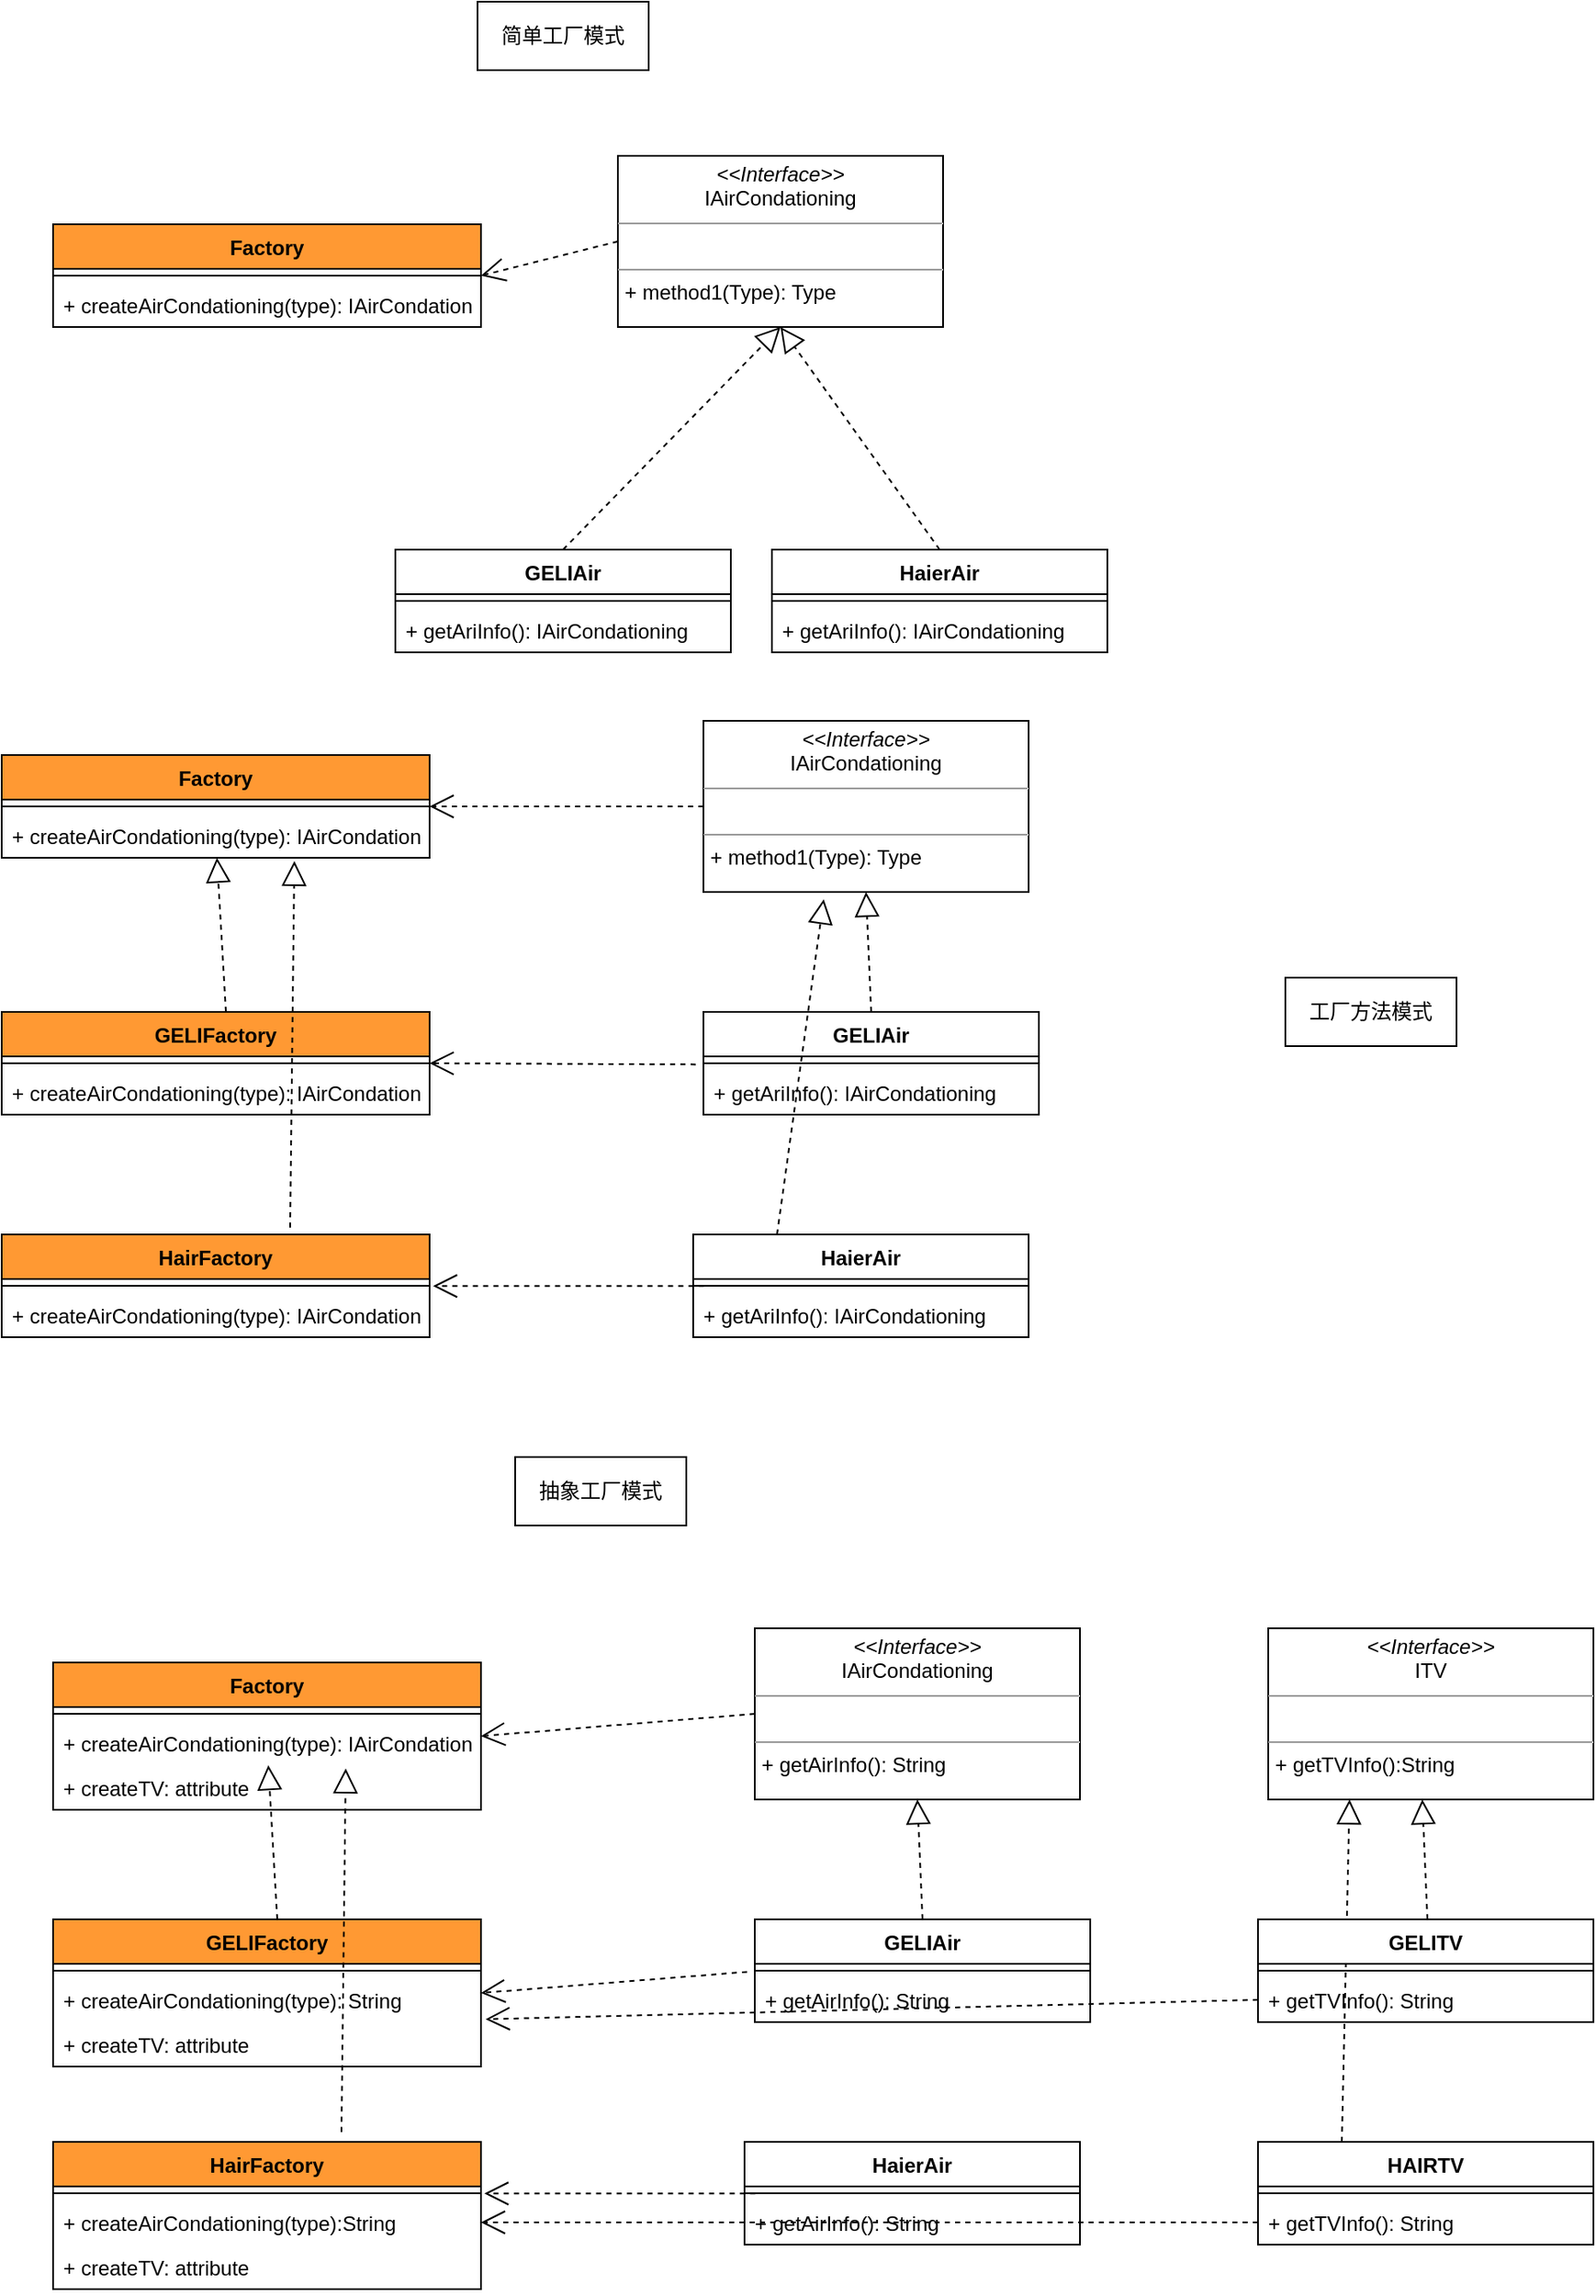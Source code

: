 <mxfile version="13.9.9" type="github"><diagram id="MO3rcc6XycislzBdRJ_V" name="Page-1"><mxGraphModel dx="1105" dy="1723" grid="1" gridSize="10" guides="1" tooltips="1" connect="1" arrows="1" fold="1" page="1" pageScale="1" pageWidth="827" pageHeight="1169" math="0" shadow="0"><root><mxCell id="0"/><mxCell id="1" parent="0"/><mxCell id="22hqpH5NfBIoO85Rkp86-1" value="Factory" style="swimlane;fontStyle=1;align=center;verticalAlign=top;childLayout=stackLayout;horizontal=1;startSize=26;horizontalStack=0;resizeParent=1;resizeParentMax=0;resizeLast=0;collapsible=1;marginBottom=0;fillColor=#FF9933;" vertex="1" parent="1"><mxGeometry x="40" y="80" width="250" height="60" as="geometry"/></mxCell><mxCell id="22hqpH5NfBIoO85Rkp86-3" value="" style="line;strokeWidth=1;fillColor=none;align=left;verticalAlign=middle;spacingTop=-1;spacingLeft=3;spacingRight=3;rotatable=0;labelPosition=right;points=[];portConstraint=eastwest;" vertex="1" parent="22hqpH5NfBIoO85Rkp86-1"><mxGeometry y="26" width="250" height="8" as="geometry"/></mxCell><mxCell id="22hqpH5NfBIoO85Rkp86-4" value="+ createAirCondationing(type): IAirCondationing&#10;&#10;&#10;" style="text;strokeColor=none;fillColor=none;align=left;verticalAlign=top;spacingLeft=4;spacingRight=4;overflow=hidden;rotatable=0;points=[[0,0.5],[1,0.5]];portConstraint=eastwest;" vertex="1" parent="22hqpH5NfBIoO85Rkp86-1"><mxGeometry y="34" width="250" height="26" as="geometry"/></mxCell><mxCell id="22hqpH5NfBIoO85Rkp86-9" value="GELIAir" style="swimlane;fontStyle=1;align=center;verticalAlign=top;childLayout=stackLayout;horizontal=1;startSize=26;horizontalStack=0;resizeParent=1;resizeParentMax=0;resizeLast=0;collapsible=1;marginBottom=0;" vertex="1" parent="1"><mxGeometry x="240" y="270" width="196" height="60" as="geometry"/></mxCell><mxCell id="22hqpH5NfBIoO85Rkp86-11" value="" style="line;strokeWidth=1;fillColor=none;align=left;verticalAlign=middle;spacingTop=-1;spacingLeft=3;spacingRight=3;rotatable=0;labelPosition=right;points=[];portConstraint=eastwest;" vertex="1" parent="22hqpH5NfBIoO85Rkp86-9"><mxGeometry y="26" width="196" height="8" as="geometry"/></mxCell><mxCell id="22hqpH5NfBIoO85Rkp86-12" value="+ getAriInfo(): IAirCondationing" style="text;strokeColor=none;fillColor=none;align=left;verticalAlign=top;spacingLeft=4;spacingRight=4;overflow=hidden;rotatable=0;points=[[0,0.5],[1,0.5]];portConstraint=eastwest;" vertex="1" parent="22hqpH5NfBIoO85Rkp86-9"><mxGeometry y="34" width="196" height="26" as="geometry"/></mxCell><mxCell id="22hqpH5NfBIoO85Rkp86-13" value="&lt;p style=&quot;margin: 0px ; margin-top: 4px ; text-align: center&quot;&gt;&lt;i&gt;&amp;lt;&amp;lt;Interface&amp;gt;&amp;gt;&lt;/i&gt;&lt;br&gt;&lt;span style=&quot;text-align: left&quot;&gt;IAirCondationing&lt;/span&gt;&lt;br&gt;&lt;/p&gt;&lt;hr size=&quot;1&quot;&gt;&lt;p style=&quot;margin: 0px ; margin-left: 4px&quot;&gt;&lt;br&gt;&lt;/p&gt;&lt;hr size=&quot;1&quot;&gt;&lt;p style=&quot;margin: 0px ; margin-left: 4px&quot;&gt;+ method1(Type): Type&lt;br&gt;&lt;/p&gt;" style="verticalAlign=top;align=left;overflow=fill;fontSize=12;fontFamily=Helvetica;html=1;" vertex="1" parent="1"><mxGeometry x="370" y="40" width="190" height="100" as="geometry"/></mxCell><mxCell id="22hqpH5NfBIoO85Rkp86-15" value="" style="endArrow=block;dashed=1;endFill=0;endSize=12;html=1;shadow=0;exitX=0.5;exitY=0;exitDx=0;exitDy=0;entryX=0.5;entryY=1;entryDx=0;entryDy=0;" edge="1" parent="1" source="22hqpH5NfBIoO85Rkp86-9" target="22hqpH5NfBIoO85Rkp86-13"><mxGeometry width="160" relative="1" as="geometry"><mxPoint x="210" y="100" as="sourcePoint"/><mxPoint x="370" y="100" as="targetPoint"/><Array as="points"/></mxGeometry></mxCell><mxCell id="22hqpH5NfBIoO85Rkp86-16" value="HaierAir" style="swimlane;fontStyle=1;align=center;verticalAlign=top;childLayout=stackLayout;horizontal=1;startSize=26;horizontalStack=0;resizeParent=1;resizeParentMax=0;resizeLast=0;collapsible=1;marginBottom=0;" vertex="1" parent="1"><mxGeometry x="460" y="270" width="196" height="60" as="geometry"/></mxCell><mxCell id="22hqpH5NfBIoO85Rkp86-17" value="" style="line;strokeWidth=1;fillColor=none;align=left;verticalAlign=middle;spacingTop=-1;spacingLeft=3;spacingRight=3;rotatable=0;labelPosition=right;points=[];portConstraint=eastwest;" vertex="1" parent="22hqpH5NfBIoO85Rkp86-16"><mxGeometry y="26" width="196" height="8" as="geometry"/></mxCell><mxCell id="22hqpH5NfBIoO85Rkp86-18" value="+ getAriInfo(): IAirCondationing" style="text;strokeColor=none;fillColor=none;align=left;verticalAlign=top;spacingLeft=4;spacingRight=4;overflow=hidden;rotatable=0;points=[[0,0.5],[1,0.5]];portConstraint=eastwest;" vertex="1" parent="22hqpH5NfBIoO85Rkp86-16"><mxGeometry y="34" width="196" height="26" as="geometry"/></mxCell><mxCell id="22hqpH5NfBIoO85Rkp86-19" value="" style="endArrow=block;dashed=1;endFill=0;endSize=12;html=1;shadow=0;exitX=0.5;exitY=0;exitDx=0;exitDy=0;entryX=0.5;entryY=1;entryDx=0;entryDy=0;" edge="1" parent="1" source="22hqpH5NfBIoO85Rkp86-16" target="22hqpH5NfBIoO85Rkp86-13"><mxGeometry width="160" relative="1" as="geometry"><mxPoint x="380" y="270" as="sourcePoint"/><mxPoint x="507" y="140" as="targetPoint"/><Array as="points"/></mxGeometry></mxCell><mxCell id="22hqpH5NfBIoO85Rkp86-21" value="" style="endArrow=open;endSize=12;dashed=1;html=1;shadow=0;exitX=0;exitY=0.5;exitDx=0;exitDy=0;entryX=1;entryY=0.5;entryDx=0;entryDy=0;" edge="1" parent="1" source="22hqpH5NfBIoO85Rkp86-13" target="22hqpH5NfBIoO85Rkp86-1"><mxGeometry width="160" relative="1" as="geometry"><mxPoint x="110" y="190" as="sourcePoint"/><mxPoint x="300" y="113" as="targetPoint"/></mxGeometry></mxCell><mxCell id="22hqpH5NfBIoO85Rkp86-25" value="简单工厂模式" style="whiteSpace=wrap;html=1;align=center;" vertex="1" parent="1"><mxGeometry x="288" y="-50" width="100" height="40" as="geometry"/></mxCell><mxCell id="22hqpH5NfBIoO85Rkp86-26" value="Factory" style="swimlane;fontStyle=1;align=center;verticalAlign=top;childLayout=stackLayout;horizontal=1;startSize=26;horizontalStack=0;resizeParent=1;resizeParentMax=0;resizeLast=0;collapsible=1;marginBottom=0;fillColor=#FF9933;" vertex="1" parent="1"><mxGeometry x="10" y="390" width="250" height="60" as="geometry"/></mxCell><mxCell id="22hqpH5NfBIoO85Rkp86-27" value="" style="line;strokeWidth=1;fillColor=none;align=left;verticalAlign=middle;spacingTop=-1;spacingLeft=3;spacingRight=3;rotatable=0;labelPosition=right;points=[];portConstraint=eastwest;" vertex="1" parent="22hqpH5NfBIoO85Rkp86-26"><mxGeometry y="26" width="250" height="8" as="geometry"/></mxCell><mxCell id="22hqpH5NfBIoO85Rkp86-28" value="+ createAirCondationing(type): IAirCondationing&#10;&#10;&#10;" style="text;strokeColor=none;fillColor=none;align=left;verticalAlign=top;spacingLeft=4;spacingRight=4;overflow=hidden;rotatable=0;points=[[0,0.5],[1,0.5]];portConstraint=eastwest;" vertex="1" parent="22hqpH5NfBIoO85Rkp86-26"><mxGeometry y="34" width="250" height="26" as="geometry"/></mxCell><mxCell id="22hqpH5NfBIoO85Rkp86-29" value="GELIAir" style="swimlane;fontStyle=1;align=center;verticalAlign=top;childLayout=stackLayout;horizontal=1;startSize=26;horizontalStack=0;resizeParent=1;resizeParentMax=0;resizeLast=0;collapsible=1;marginBottom=0;" vertex="1" parent="1"><mxGeometry x="420" y="540" width="196" height="60" as="geometry"/></mxCell><mxCell id="22hqpH5NfBIoO85Rkp86-30" value="" style="line;strokeWidth=1;fillColor=none;align=left;verticalAlign=middle;spacingTop=-1;spacingLeft=3;spacingRight=3;rotatable=0;labelPosition=right;points=[];portConstraint=eastwest;" vertex="1" parent="22hqpH5NfBIoO85Rkp86-29"><mxGeometry y="26" width="196" height="8" as="geometry"/></mxCell><mxCell id="22hqpH5NfBIoO85Rkp86-31" value="+ getAriInfo(): IAirCondationing" style="text;strokeColor=none;fillColor=none;align=left;verticalAlign=top;spacingLeft=4;spacingRight=4;overflow=hidden;rotatable=0;points=[[0,0.5],[1,0.5]];portConstraint=eastwest;" vertex="1" parent="22hqpH5NfBIoO85Rkp86-29"><mxGeometry y="34" width="196" height="26" as="geometry"/></mxCell><mxCell id="22hqpH5NfBIoO85Rkp86-32" value="&lt;p style=&quot;margin: 0px ; margin-top: 4px ; text-align: center&quot;&gt;&lt;i&gt;&amp;lt;&amp;lt;Interface&amp;gt;&amp;gt;&lt;/i&gt;&lt;br&gt;&lt;span style=&quot;text-align: left&quot;&gt;IAirCondationing&lt;/span&gt;&lt;br&gt;&lt;/p&gt;&lt;hr size=&quot;1&quot;&gt;&lt;p style=&quot;margin: 0px ; margin-left: 4px&quot;&gt;&lt;br&gt;&lt;/p&gt;&lt;hr size=&quot;1&quot;&gt;&lt;p style=&quot;margin: 0px ; margin-left: 4px&quot;&gt;+ method1(Type): Type&lt;br&gt;&lt;/p&gt;" style="verticalAlign=top;align=left;overflow=fill;fontSize=12;fontFamily=Helvetica;html=1;" vertex="1" parent="1"><mxGeometry x="420" y="370" width="190" height="100" as="geometry"/></mxCell><mxCell id="22hqpH5NfBIoO85Rkp86-33" value="" style="endArrow=block;dashed=1;endFill=0;endSize=12;html=1;shadow=0;exitX=0.5;exitY=0;exitDx=0;exitDy=0;entryX=0.5;entryY=1;entryDx=0;entryDy=0;" edge="1" parent="1" source="22hqpH5NfBIoO85Rkp86-29" target="22hqpH5NfBIoO85Rkp86-32"><mxGeometry width="160" relative="1" as="geometry"><mxPoint x="180" y="440" as="sourcePoint"/><mxPoint x="340" y="440" as="targetPoint"/><Array as="points"/></mxGeometry></mxCell><mxCell id="22hqpH5NfBIoO85Rkp86-34" value="HaierAir" style="swimlane;fontStyle=1;align=center;verticalAlign=top;childLayout=stackLayout;horizontal=1;startSize=26;horizontalStack=0;resizeParent=1;resizeParentMax=0;resizeLast=0;collapsible=1;marginBottom=0;" vertex="1" parent="1"><mxGeometry x="414" y="670" width="196" height="60" as="geometry"/></mxCell><mxCell id="22hqpH5NfBIoO85Rkp86-35" value="" style="line;strokeWidth=1;fillColor=none;align=left;verticalAlign=middle;spacingTop=-1;spacingLeft=3;spacingRight=3;rotatable=0;labelPosition=right;points=[];portConstraint=eastwest;" vertex="1" parent="22hqpH5NfBIoO85Rkp86-34"><mxGeometry y="26" width="196" height="8" as="geometry"/></mxCell><mxCell id="22hqpH5NfBIoO85Rkp86-36" value="+ getAriInfo(): IAirCondationing" style="text;strokeColor=none;fillColor=none;align=left;verticalAlign=top;spacingLeft=4;spacingRight=4;overflow=hidden;rotatable=0;points=[[0,0.5],[1,0.5]];portConstraint=eastwest;" vertex="1" parent="22hqpH5NfBIoO85Rkp86-34"><mxGeometry y="34" width="196" height="26" as="geometry"/></mxCell><mxCell id="22hqpH5NfBIoO85Rkp86-37" value="" style="endArrow=block;dashed=1;endFill=0;endSize=12;html=1;shadow=0;exitX=0.25;exitY=0;exitDx=0;exitDy=0;entryX=0.37;entryY=1.042;entryDx=0;entryDy=0;entryPerimeter=0;" edge="1" parent="1" source="22hqpH5NfBIoO85Rkp86-34" target="22hqpH5NfBIoO85Rkp86-32"><mxGeometry width="160" relative="1" as="geometry"><mxPoint x="350" y="610" as="sourcePoint"/><mxPoint x="477" y="480" as="targetPoint"/><Array as="points"/></mxGeometry></mxCell><mxCell id="22hqpH5NfBIoO85Rkp86-38" value="" style="endArrow=open;endSize=12;dashed=1;html=1;shadow=0;exitX=0;exitY=0.5;exitDx=0;exitDy=0;entryX=1;entryY=0.5;entryDx=0;entryDy=0;" edge="1" parent="1" source="22hqpH5NfBIoO85Rkp86-32" target="22hqpH5NfBIoO85Rkp86-26"><mxGeometry width="160" relative="1" as="geometry"><mxPoint x="80" y="530" as="sourcePoint"/><mxPoint x="270" y="453" as="targetPoint"/></mxGeometry></mxCell><mxCell id="22hqpH5NfBIoO85Rkp86-39" value="工厂方法模式" style="whiteSpace=wrap;html=1;align=center;" vertex="1" parent="1"><mxGeometry x="760" y="520" width="100" height="40" as="geometry"/></mxCell><mxCell id="22hqpH5NfBIoO85Rkp86-40" value="GELIFactory" style="swimlane;fontStyle=1;align=center;verticalAlign=top;childLayout=stackLayout;horizontal=1;startSize=26;horizontalStack=0;resizeParent=1;resizeParentMax=0;resizeLast=0;collapsible=1;marginBottom=0;fillColor=#FF9933;" vertex="1" parent="1"><mxGeometry x="10" y="540" width="250" height="60" as="geometry"/></mxCell><mxCell id="22hqpH5NfBIoO85Rkp86-41" value="" style="line;strokeWidth=1;fillColor=none;align=left;verticalAlign=middle;spacingTop=-1;spacingLeft=3;spacingRight=3;rotatable=0;labelPosition=right;points=[];portConstraint=eastwest;" vertex="1" parent="22hqpH5NfBIoO85Rkp86-40"><mxGeometry y="26" width="250" height="8" as="geometry"/></mxCell><mxCell id="22hqpH5NfBIoO85Rkp86-42" value="+ createAirCondationing(type): IAirCondationing&#10;&#10;&#10;" style="text;strokeColor=none;fillColor=none;align=left;verticalAlign=top;spacingLeft=4;spacingRight=4;overflow=hidden;rotatable=0;points=[[0,0.5],[1,0.5]];portConstraint=eastwest;" vertex="1" parent="22hqpH5NfBIoO85Rkp86-40"><mxGeometry y="34" width="250" height="26" as="geometry"/></mxCell><mxCell id="22hqpH5NfBIoO85Rkp86-43" value="HairFactory" style="swimlane;fontStyle=1;align=center;verticalAlign=top;childLayout=stackLayout;horizontal=1;startSize=26;horizontalStack=0;resizeParent=1;resizeParentMax=0;resizeLast=0;collapsible=1;marginBottom=0;fillColor=#FF9933;" vertex="1" parent="1"><mxGeometry x="10" y="670" width="250" height="60" as="geometry"/></mxCell><mxCell id="22hqpH5NfBIoO85Rkp86-44" value="" style="line;strokeWidth=1;fillColor=none;align=left;verticalAlign=middle;spacingTop=-1;spacingLeft=3;spacingRight=3;rotatable=0;labelPosition=right;points=[];portConstraint=eastwest;" vertex="1" parent="22hqpH5NfBIoO85Rkp86-43"><mxGeometry y="26" width="250" height="8" as="geometry"/></mxCell><mxCell id="22hqpH5NfBIoO85Rkp86-45" value="+ createAirCondationing(type): IAirCondationing&#10;&#10;&#10;" style="text;strokeColor=none;fillColor=none;align=left;verticalAlign=top;spacingLeft=4;spacingRight=4;overflow=hidden;rotatable=0;points=[[0,0.5],[1,0.5]];portConstraint=eastwest;" vertex="1" parent="22hqpH5NfBIoO85Rkp86-43"><mxGeometry y="34" width="250" height="26" as="geometry"/></mxCell><mxCell id="22hqpH5NfBIoO85Rkp86-47" value="" style="endArrow=open;endSize=12;dashed=1;html=1;shadow=0;entryX=1;entryY=0.5;entryDx=0;entryDy=0;exitX=-0.023;exitY=-0.127;exitDx=0;exitDy=0;exitPerimeter=0;" edge="1" parent="1" source="22hqpH5NfBIoO85Rkp86-31" target="22hqpH5NfBIoO85Rkp86-40"><mxGeometry width="160" relative="1" as="geometry"><mxPoint x="220" y="800" as="sourcePoint"/><mxPoint x="380" y="800" as="targetPoint"/></mxGeometry></mxCell><mxCell id="22hqpH5NfBIoO85Rkp86-48" value="" style="endArrow=open;endSize=12;dashed=1;html=1;shadow=0;entryX=1.008;entryY=0.515;entryDx=0;entryDy=0;exitX=0.032;exitY=-0.149;exitDx=0;exitDy=0;exitPerimeter=0;entryPerimeter=0;" edge="1" parent="1" source="22hqpH5NfBIoO85Rkp86-36" target="22hqpH5NfBIoO85Rkp86-44"><mxGeometry width="160" relative="1" as="geometry"><mxPoint x="365.492" y="700.108" as="sourcePoint"/><mxPoint x="270" y="699.41" as="targetPoint"/></mxGeometry></mxCell><mxCell id="22hqpH5NfBIoO85Rkp86-49" value="" style="endArrow=block;dashed=1;endFill=0;endSize=12;html=1;shadow=0;" edge="1" parent="1" target="22hqpH5NfBIoO85Rkp86-28"><mxGeometry width="160" relative="1" as="geometry"><mxPoint x="141" y="540" as="sourcePoint"/><mxPoint x="141" y="455" as="targetPoint"/></mxGeometry></mxCell><mxCell id="22hqpH5NfBIoO85Rkp86-51" value="" style="endArrow=block;dashed=1;endFill=0;endSize=12;html=1;shadow=0;entryX=0.684;entryY=1.072;entryDx=0;entryDy=0;entryPerimeter=0;exitX=0.674;exitY=-0.067;exitDx=0;exitDy=0;exitPerimeter=0;" edge="1" parent="1" source="22hqpH5NfBIoO85Rkp86-43" target="22hqpH5NfBIoO85Rkp86-28"><mxGeometry width="160" relative="1" as="geometry"><mxPoint x="180" y="535.16" as="sourcePoint"/><mxPoint x="180" y="479.996" as="targetPoint"/></mxGeometry></mxCell><mxCell id="22hqpH5NfBIoO85Rkp86-52" value="Factory" style="swimlane;fontStyle=1;align=center;verticalAlign=top;childLayout=stackLayout;horizontal=1;startSize=26;horizontalStack=0;resizeParent=1;resizeParentMax=0;resizeLast=0;collapsible=1;marginBottom=0;fillColor=#FF9933;" vertex="1" parent="1"><mxGeometry x="40" y="920" width="250" height="86" as="geometry"/></mxCell><mxCell id="22hqpH5NfBIoO85Rkp86-53" value="" style="line;strokeWidth=1;fillColor=none;align=left;verticalAlign=middle;spacingTop=-1;spacingLeft=3;spacingRight=3;rotatable=0;labelPosition=right;points=[];portConstraint=eastwest;" vertex="1" parent="22hqpH5NfBIoO85Rkp86-52"><mxGeometry y="26" width="250" height="8" as="geometry"/></mxCell><mxCell id="22hqpH5NfBIoO85Rkp86-54" value="+ createAirCondationing(type): IAirCondationing&#10;&#10;&#10;" style="text;strokeColor=none;fillColor=none;align=left;verticalAlign=top;spacingLeft=4;spacingRight=4;overflow=hidden;rotatable=0;points=[[0,0.5],[1,0.5]];portConstraint=eastwest;" vertex="1" parent="22hqpH5NfBIoO85Rkp86-52"><mxGeometry y="34" width="250" height="26" as="geometry"/></mxCell><mxCell id="22hqpH5NfBIoO85Rkp86-76" value="+ createTV: attribute" style="text;strokeColor=none;fillColor=none;align=left;verticalAlign=top;spacingLeft=4;spacingRight=4;overflow=hidden;rotatable=0;points=[[0,0.5],[1,0.5]];portConstraint=eastwest;" vertex="1" parent="22hqpH5NfBIoO85Rkp86-52"><mxGeometry y="60" width="250" height="26" as="geometry"/></mxCell><mxCell id="22hqpH5NfBIoO85Rkp86-55" value="GELIAir" style="swimlane;fontStyle=1;align=center;verticalAlign=top;childLayout=stackLayout;horizontal=1;startSize=26;horizontalStack=0;resizeParent=1;resizeParentMax=0;resizeLast=0;collapsible=1;marginBottom=0;" vertex="1" parent="1"><mxGeometry x="450" y="1070" width="196" height="60" as="geometry"/></mxCell><mxCell id="22hqpH5NfBIoO85Rkp86-56" value="" style="line;strokeWidth=1;fillColor=none;align=left;verticalAlign=middle;spacingTop=-1;spacingLeft=3;spacingRight=3;rotatable=0;labelPosition=right;points=[];portConstraint=eastwest;" vertex="1" parent="22hqpH5NfBIoO85Rkp86-55"><mxGeometry y="26" width="196" height="8" as="geometry"/></mxCell><mxCell id="22hqpH5NfBIoO85Rkp86-57" value="+ getAirInfo(): String" style="text;strokeColor=none;fillColor=none;align=left;verticalAlign=top;spacingLeft=4;spacingRight=4;overflow=hidden;rotatable=0;points=[[0,0.5],[1,0.5]];portConstraint=eastwest;" vertex="1" parent="22hqpH5NfBIoO85Rkp86-55"><mxGeometry y="34" width="196" height="26" as="geometry"/></mxCell><mxCell id="22hqpH5NfBIoO85Rkp86-58" value="&lt;p style=&quot;margin: 0px ; margin-top: 4px ; text-align: center&quot;&gt;&lt;i&gt;&amp;lt;&amp;lt;Interface&amp;gt;&amp;gt;&lt;/i&gt;&lt;br&gt;&lt;span style=&quot;text-align: left&quot;&gt;IAirCondationing&lt;/span&gt;&lt;br&gt;&lt;/p&gt;&lt;hr size=&quot;1&quot;&gt;&lt;p style=&quot;margin: 0px ; margin-left: 4px&quot;&gt;&lt;br&gt;&lt;/p&gt;&lt;hr size=&quot;1&quot;&gt;&lt;p style=&quot;margin: 0px ; margin-left: 4px&quot;&gt;+ getAirInfo(): String&lt;br&gt;&lt;/p&gt;" style="verticalAlign=top;align=left;overflow=fill;fontSize=12;fontFamily=Helvetica;html=1;" vertex="1" parent="1"><mxGeometry x="450" y="900" width="190" height="100" as="geometry"/></mxCell><mxCell id="22hqpH5NfBIoO85Rkp86-59" value="" style="endArrow=block;dashed=1;endFill=0;endSize=12;html=1;shadow=0;exitX=0.5;exitY=0;exitDx=0;exitDy=0;entryX=0.5;entryY=1;entryDx=0;entryDy=0;" edge="1" parent="1" source="22hqpH5NfBIoO85Rkp86-55" target="22hqpH5NfBIoO85Rkp86-58"><mxGeometry width="160" relative="1" as="geometry"><mxPoint x="210" y="970" as="sourcePoint"/><mxPoint x="370" y="970" as="targetPoint"/><Array as="points"/></mxGeometry></mxCell><mxCell id="22hqpH5NfBIoO85Rkp86-60" value="HaierAir" style="swimlane;fontStyle=1;align=center;verticalAlign=top;childLayout=stackLayout;horizontal=1;startSize=26;horizontalStack=0;resizeParent=1;resizeParentMax=0;resizeLast=0;collapsible=1;marginBottom=0;" vertex="1" parent="1"><mxGeometry x="444" y="1200" width="196" height="60" as="geometry"/></mxCell><mxCell id="22hqpH5NfBIoO85Rkp86-61" value="" style="line;strokeWidth=1;fillColor=none;align=left;verticalAlign=middle;spacingTop=-1;spacingLeft=3;spacingRight=3;rotatable=0;labelPosition=right;points=[];portConstraint=eastwest;" vertex="1" parent="22hqpH5NfBIoO85Rkp86-60"><mxGeometry y="26" width="196" height="8" as="geometry"/></mxCell><mxCell id="22hqpH5NfBIoO85Rkp86-62" value="+ getAirInfo(): String" style="text;strokeColor=none;fillColor=none;align=left;verticalAlign=top;spacingLeft=4;spacingRight=4;overflow=hidden;rotatable=0;points=[[0,0.5],[1,0.5]];portConstraint=eastwest;" vertex="1" parent="22hqpH5NfBIoO85Rkp86-60"><mxGeometry y="34" width="196" height="26" as="geometry"/></mxCell><mxCell id="22hqpH5NfBIoO85Rkp86-63" value="" style="endArrow=block;dashed=1;endFill=0;endSize=12;html=1;shadow=0;exitX=0.25;exitY=0;exitDx=0;exitDy=0;entryX=0.25;entryY=1;entryDx=0;entryDy=0;" edge="1" parent="1" source="22hqpH5NfBIoO85Rkp86-81" target="22hqpH5NfBIoO85Rkp86-77"><mxGeometry width="160" relative="1" as="geometry"><mxPoint x="380" y="1140" as="sourcePoint"/><mxPoint x="507" y="1010" as="targetPoint"/><Array as="points"/></mxGeometry></mxCell><mxCell id="22hqpH5NfBIoO85Rkp86-64" value="" style="endArrow=open;endSize=12;dashed=1;html=1;shadow=0;exitX=0;exitY=0.5;exitDx=0;exitDy=0;entryX=1;entryY=0.5;entryDx=0;entryDy=0;" edge="1" parent="1" source="22hqpH5NfBIoO85Rkp86-58" target="22hqpH5NfBIoO85Rkp86-52"><mxGeometry width="160" relative="1" as="geometry"><mxPoint x="110" y="1060" as="sourcePoint"/><mxPoint x="300" y="983" as="targetPoint"/></mxGeometry></mxCell><mxCell id="22hqpH5NfBIoO85Rkp86-65" value="GELIFactory" style="swimlane;fontStyle=1;align=center;verticalAlign=top;childLayout=stackLayout;horizontal=1;startSize=26;horizontalStack=0;resizeParent=1;resizeParentMax=0;resizeLast=0;collapsible=1;marginBottom=0;fillColor=#FF9933;" vertex="1" parent="1"><mxGeometry x="40" y="1070" width="250" height="86" as="geometry"/></mxCell><mxCell id="22hqpH5NfBIoO85Rkp86-66" value="" style="line;strokeWidth=1;fillColor=none;align=left;verticalAlign=middle;spacingTop=-1;spacingLeft=3;spacingRight=3;rotatable=0;labelPosition=right;points=[];portConstraint=eastwest;" vertex="1" parent="22hqpH5NfBIoO85Rkp86-65"><mxGeometry y="26" width="250" height="8" as="geometry"/></mxCell><mxCell id="22hqpH5NfBIoO85Rkp86-67" value="+ createAirCondationing(type): String&#10;&#10;&#10;" style="text;strokeColor=none;fillColor=none;align=left;verticalAlign=top;spacingLeft=4;spacingRight=4;overflow=hidden;rotatable=0;points=[[0,0.5],[1,0.5]];portConstraint=eastwest;" vertex="1" parent="22hqpH5NfBIoO85Rkp86-65"><mxGeometry y="34" width="250" height="26" as="geometry"/></mxCell><mxCell id="22hqpH5NfBIoO85Rkp86-84" value="+ createTV: attribute" style="text;strokeColor=none;fillColor=none;align=left;verticalAlign=top;spacingLeft=4;spacingRight=4;overflow=hidden;rotatable=0;points=[[0,0.5],[1,0.5]];portConstraint=eastwest;" vertex="1" parent="22hqpH5NfBIoO85Rkp86-65"><mxGeometry y="60" width="250" height="26" as="geometry"/></mxCell><mxCell id="22hqpH5NfBIoO85Rkp86-68" value="HairFactory" style="swimlane;fontStyle=1;align=center;verticalAlign=top;childLayout=stackLayout;horizontal=1;startSize=26;horizontalStack=0;resizeParent=1;resizeParentMax=0;resizeLast=0;collapsible=1;marginBottom=0;fillColor=#FF9933;" vertex="1" parent="1"><mxGeometry x="40" y="1200" width="250" height="86" as="geometry"/></mxCell><mxCell id="22hqpH5NfBIoO85Rkp86-69" value="" style="line;strokeWidth=1;fillColor=none;align=left;verticalAlign=middle;spacingTop=-1;spacingLeft=3;spacingRight=3;rotatable=0;labelPosition=right;points=[];portConstraint=eastwest;" vertex="1" parent="22hqpH5NfBIoO85Rkp86-68"><mxGeometry y="26" width="250" height="8" as="geometry"/></mxCell><mxCell id="22hqpH5NfBIoO85Rkp86-70" value="+ createAirCondationing(type):String&#10;&#10;&#10;" style="text;strokeColor=none;fillColor=none;align=left;verticalAlign=top;spacingLeft=4;spacingRight=4;overflow=hidden;rotatable=0;points=[[0,0.5],[1,0.5]];portConstraint=eastwest;" vertex="1" parent="22hqpH5NfBIoO85Rkp86-68"><mxGeometry y="34" width="250" height="26" as="geometry"/></mxCell><mxCell id="22hqpH5NfBIoO85Rkp86-85" value="+ createTV: attribute" style="text;strokeColor=none;fillColor=none;align=left;verticalAlign=top;spacingLeft=4;spacingRight=4;overflow=hidden;rotatable=0;points=[[0,0.5],[1,0.5]];portConstraint=eastwest;" vertex="1" parent="22hqpH5NfBIoO85Rkp86-68"><mxGeometry y="60" width="250" height="26" as="geometry"/></mxCell><mxCell id="22hqpH5NfBIoO85Rkp86-71" value="" style="endArrow=open;endSize=12;dashed=1;html=1;shadow=0;entryX=1;entryY=0.5;entryDx=0;entryDy=0;exitX=-0.023;exitY=-0.127;exitDx=0;exitDy=0;exitPerimeter=0;" edge="1" parent="1" source="22hqpH5NfBIoO85Rkp86-57" target="22hqpH5NfBIoO85Rkp86-65"><mxGeometry width="160" relative="1" as="geometry"><mxPoint x="250" y="1330" as="sourcePoint"/><mxPoint x="410" y="1330" as="targetPoint"/></mxGeometry></mxCell><mxCell id="22hqpH5NfBIoO85Rkp86-72" value="" style="endArrow=open;endSize=12;dashed=1;html=1;shadow=0;entryX=1.008;entryY=0.515;entryDx=0;entryDy=0;exitX=0.032;exitY=-0.149;exitDx=0;exitDy=0;exitPerimeter=0;entryPerimeter=0;" edge="1" parent="1" source="22hqpH5NfBIoO85Rkp86-62" target="22hqpH5NfBIoO85Rkp86-69"><mxGeometry width="160" relative="1" as="geometry"><mxPoint x="395.492" y="1230.108" as="sourcePoint"/><mxPoint x="300" y="1229.41" as="targetPoint"/></mxGeometry></mxCell><mxCell id="22hqpH5NfBIoO85Rkp86-73" value="" style="endArrow=block;dashed=1;endFill=0;endSize=12;html=1;shadow=0;" edge="1" parent="1" target="22hqpH5NfBIoO85Rkp86-54"><mxGeometry width="160" relative="1" as="geometry"><mxPoint x="171" y="1070" as="sourcePoint"/><mxPoint x="171" y="985" as="targetPoint"/></mxGeometry></mxCell><mxCell id="22hqpH5NfBIoO85Rkp86-74" value="" style="endArrow=block;dashed=1;endFill=0;endSize=12;html=1;shadow=0;entryX=0.684;entryY=1.072;entryDx=0;entryDy=0;entryPerimeter=0;exitX=0.674;exitY=-0.067;exitDx=0;exitDy=0;exitPerimeter=0;" edge="1" parent="1" source="22hqpH5NfBIoO85Rkp86-68" target="22hqpH5NfBIoO85Rkp86-54"><mxGeometry width="160" relative="1" as="geometry"><mxPoint x="210" y="1065.16" as="sourcePoint"/><mxPoint x="210" y="1009.996" as="targetPoint"/></mxGeometry></mxCell><mxCell id="22hqpH5NfBIoO85Rkp86-75" value="抽象工厂模式" style="whiteSpace=wrap;html=1;align=center;" vertex="1" parent="1"><mxGeometry x="310" y="800" width="100" height="40" as="geometry"/></mxCell><mxCell id="22hqpH5NfBIoO85Rkp86-77" value="&lt;p style=&quot;margin: 0px ; margin-top: 4px ; text-align: center&quot;&gt;&lt;i&gt;&amp;lt;&amp;lt;Interface&amp;gt;&amp;gt;&lt;/i&gt;&lt;br&gt;&lt;span style=&quot;text-align: left&quot;&gt;ITV&lt;/span&gt;&lt;br&gt;&lt;/p&gt;&lt;hr size=&quot;1&quot;&gt;&lt;p style=&quot;margin: 0px ; margin-left: 4px&quot;&gt;&lt;br&gt;&lt;/p&gt;&lt;hr size=&quot;1&quot;&gt;&lt;p style=&quot;margin: 0px ; margin-left: 4px&quot;&gt;+ getTVInfo():String&lt;br&gt;&lt;/p&gt;" style="verticalAlign=top;align=left;overflow=fill;fontSize=12;fontFamily=Helvetica;html=1;" vertex="1" parent="1"><mxGeometry x="750" y="900" width="190" height="100" as="geometry"/></mxCell><mxCell id="22hqpH5NfBIoO85Rkp86-78" value="GELITV" style="swimlane;fontStyle=1;align=center;verticalAlign=top;childLayout=stackLayout;horizontal=1;startSize=26;horizontalStack=0;resizeParent=1;resizeParentMax=0;resizeLast=0;collapsible=1;marginBottom=0;" vertex="1" parent="1"><mxGeometry x="744" y="1070" width="196" height="60" as="geometry"/></mxCell><mxCell id="22hqpH5NfBIoO85Rkp86-79" value="" style="line;strokeWidth=1;fillColor=none;align=left;verticalAlign=middle;spacingTop=-1;spacingLeft=3;spacingRight=3;rotatable=0;labelPosition=right;points=[];portConstraint=eastwest;" vertex="1" parent="22hqpH5NfBIoO85Rkp86-78"><mxGeometry y="26" width="196" height="8" as="geometry"/></mxCell><mxCell id="22hqpH5NfBIoO85Rkp86-80" value="+ getTVInfo(): String" style="text;strokeColor=none;fillColor=none;align=left;verticalAlign=top;spacingLeft=4;spacingRight=4;overflow=hidden;rotatable=0;points=[[0,0.5],[1,0.5]];portConstraint=eastwest;" vertex="1" parent="22hqpH5NfBIoO85Rkp86-78"><mxGeometry y="34" width="196" height="26" as="geometry"/></mxCell><mxCell id="22hqpH5NfBIoO85Rkp86-81" value="HAIRTV" style="swimlane;fontStyle=1;align=center;verticalAlign=top;childLayout=stackLayout;horizontal=1;startSize=26;horizontalStack=0;resizeParent=1;resizeParentMax=0;resizeLast=0;collapsible=1;marginBottom=0;" vertex="1" parent="1"><mxGeometry x="744" y="1200" width="196" height="60" as="geometry"/></mxCell><mxCell id="22hqpH5NfBIoO85Rkp86-82" value="" style="line;strokeWidth=1;fillColor=none;align=left;verticalAlign=middle;spacingTop=-1;spacingLeft=3;spacingRight=3;rotatable=0;labelPosition=right;points=[];portConstraint=eastwest;" vertex="1" parent="22hqpH5NfBIoO85Rkp86-81"><mxGeometry y="26" width="196" height="8" as="geometry"/></mxCell><mxCell id="22hqpH5NfBIoO85Rkp86-83" value="+ getTVInfo(): String" style="text;strokeColor=none;fillColor=none;align=left;verticalAlign=top;spacingLeft=4;spacingRight=4;overflow=hidden;rotatable=0;points=[[0,0.5],[1,0.5]];portConstraint=eastwest;" vertex="1" parent="22hqpH5NfBIoO85Rkp86-81"><mxGeometry y="34" width="196" height="26" as="geometry"/></mxCell><mxCell id="22hqpH5NfBIoO85Rkp86-86" value="" style="endArrow=block;dashed=1;endFill=0;endSize=12;html=1;shadow=0;exitX=0.5;exitY=0;exitDx=0;exitDy=0;entryX=0.5;entryY=1;entryDx=0;entryDy=0;" edge="1" parent="1"><mxGeometry width="160" relative="1" as="geometry"><mxPoint x="843" y="1070.0" as="sourcePoint"/><mxPoint x="840" y="1000.0" as="targetPoint"/><Array as="points"/></mxGeometry></mxCell><mxCell id="22hqpH5NfBIoO85Rkp86-87" value="" style="endArrow=open;endSize=12;dashed=1;html=1;shadow=0;entryX=1.011;entryY=0.937;entryDx=0;entryDy=0;exitX=0;exitY=0.5;exitDx=0;exitDy=0;entryPerimeter=0;" edge="1" parent="1" source="22hqpH5NfBIoO85Rkp86-80" target="22hqpH5NfBIoO85Rkp86-67"><mxGeometry width="160" relative="1" as="geometry"><mxPoint x="455.492" y="1110.698" as="sourcePoint"/><mxPoint x="300" y="1123.0" as="targetPoint"/></mxGeometry></mxCell><mxCell id="22hqpH5NfBIoO85Rkp86-88" value="" style="endArrow=open;endSize=12;dashed=1;html=1;shadow=0;entryX=1;entryY=0.5;entryDx=0;entryDy=0;exitX=0;exitY=0.5;exitDx=0;exitDy=0;" edge="1" parent="1" source="22hqpH5NfBIoO85Rkp86-83" target="22hqpH5NfBIoO85Rkp86-70"><mxGeometry width="160" relative="1" as="geometry"><mxPoint x="460.272" y="1240.126" as="sourcePoint"/><mxPoint x="302" y="1240.12" as="targetPoint"/></mxGeometry></mxCell></root></mxGraphModel></diagram></mxfile>
